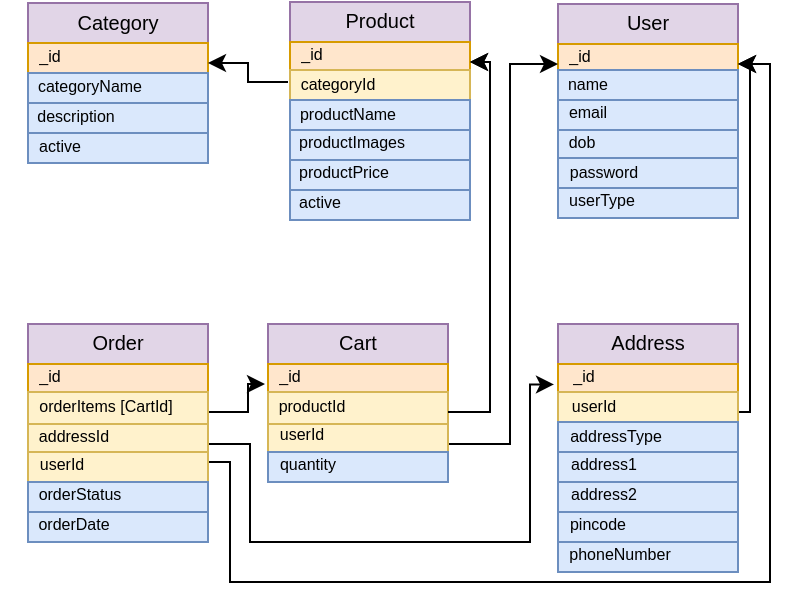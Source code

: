<mxfile version="13.9.5" type="github">
  <diagram name="Page-1" id="efa7a0a1-bf9b-a30e-e6df-94a7791c09e9">
    <mxGraphModel dx="813" dy="458" grid="1" gridSize="10" guides="1" tooltips="1" connect="1" arrows="1" fold="1" page="1" pageScale="1" pageWidth="826" pageHeight="1169" background="#ffffff" math="0" shadow="0">
      <root>
        <mxCell id="0" />
        <mxCell id="1" parent="0" />
        <mxCell id="iTBIp2t60oUcCnTffayd-115" value="" style="rounded=0;whiteSpace=wrap;html=1;fillColor=#e1d5e7;strokeColor=#9673a6;" vertex="1" parent="1">
          <mxGeometry x="109" y="80.5" width="90" height="20" as="geometry" />
        </mxCell>
        <mxCell id="iTBIp2t60oUcCnTffayd-116" value="&lt;font style=&quot;font-size: 10px&quot;&gt;Category&lt;/font&gt;" style="text;html=1;strokeColor=none;fillColor=none;align=center;verticalAlign=middle;whiteSpace=wrap;rounded=0;" vertex="1" parent="1">
          <mxGeometry x="134" y="79.5" width="40" height="20" as="geometry" />
        </mxCell>
        <mxCell id="iTBIp2t60oUcCnTffayd-117" value="" style="rounded=0;whiteSpace=wrap;html=1;fillColor=#ffe6cc;strokeColor=#d79b00;" vertex="1" parent="1">
          <mxGeometry x="109" y="100.5" width="90" height="20" as="geometry" />
        </mxCell>
        <mxCell id="iTBIp2t60oUcCnTffayd-118" value="" style="rounded=0;whiteSpace=wrap;html=1;fillColor=#dae8fc;strokeColor=#6c8ebf;" vertex="1" parent="1">
          <mxGeometry x="109" y="115.5" width="90" height="20" as="geometry" />
        </mxCell>
        <mxCell id="iTBIp2t60oUcCnTffayd-119" value="" style="rounded=0;whiteSpace=wrap;html=1;fillColor=#dae8fc;strokeColor=#6c8ebf;" vertex="1" parent="1">
          <mxGeometry x="109" y="130.5" width="90" height="20" as="geometry" />
        </mxCell>
        <mxCell id="iTBIp2t60oUcCnTffayd-120" value="" style="rounded=0;whiteSpace=wrap;html=1;fillColor=#dae8fc;strokeColor=#6c8ebf;" vertex="1" parent="1">
          <mxGeometry x="109" y="145.5" width="90" height="15" as="geometry" />
        </mxCell>
        <mxCell id="iTBIp2t60oUcCnTffayd-121" value="&lt;font style=&quot;font-size: 8px&quot;&gt;_id&lt;/font&gt;" style="text;html=1;strokeColor=none;fillColor=none;align=center;verticalAlign=middle;whiteSpace=wrap;rounded=0;" vertex="1" parent="1">
          <mxGeometry x="95" y="100.5" width="50" height="10" as="geometry" />
        </mxCell>
        <mxCell id="iTBIp2t60oUcCnTffayd-122" value="&lt;span style=&quot;font-size: 8px&quot;&gt;categoryName&lt;/span&gt;" style="text;html=1;strokeColor=none;fillColor=none;align=center;verticalAlign=middle;whiteSpace=wrap;rounded=0;" vertex="1" parent="1">
          <mxGeometry x="115" y="115.5" width="50" height="10" as="geometry" />
        </mxCell>
        <mxCell id="iTBIp2t60oUcCnTffayd-123" value="&lt;span style=&quot;font-size: 8px&quot;&gt;description&lt;/span&gt;" style="text;html=1;strokeColor=none;fillColor=none;align=center;verticalAlign=middle;whiteSpace=wrap;rounded=0;" vertex="1" parent="1">
          <mxGeometry x="108" y="130.5" width="50" height="10" as="geometry" />
        </mxCell>
        <mxCell id="iTBIp2t60oUcCnTffayd-124" value="&lt;span style=&quot;font-size: 8px&quot;&gt;active&lt;/span&gt;" style="text;html=1;strokeColor=none;fillColor=none;align=center;verticalAlign=middle;whiteSpace=wrap;rounded=0;" vertex="1" parent="1">
          <mxGeometry x="100" y="145.5" width="50" height="10" as="geometry" />
        </mxCell>
        <mxCell id="iTBIp2t60oUcCnTffayd-125" value="" style="rounded=0;whiteSpace=wrap;html=1;fillColor=#e1d5e7;strokeColor=#9673a6;" vertex="1" parent="1">
          <mxGeometry x="240" y="80" width="90" height="20" as="geometry" />
        </mxCell>
        <mxCell id="iTBIp2t60oUcCnTffayd-126" value="&lt;font style=&quot;font-size: 10px&quot;&gt;Product&lt;/font&gt;" style="text;html=1;strokeColor=none;fillColor=none;align=center;verticalAlign=middle;whiteSpace=wrap;rounded=0;" vertex="1" parent="1">
          <mxGeometry x="265" y="79" width="40" height="20" as="geometry" />
        </mxCell>
        <mxCell id="iTBIp2t60oUcCnTffayd-132" value="&lt;span style=&quot;font-size: 8px&quot;&gt;productName&lt;/span&gt;" style="text;html=1;strokeColor=none;fillColor=none;align=center;verticalAlign=middle;whiteSpace=wrap;rounded=0;" vertex="1" parent="1">
          <mxGeometry x="246" y="129" width="50" height="10" as="geometry" />
        </mxCell>
        <mxCell id="iTBIp2t60oUcCnTffayd-133" value="&lt;span style=&quot;font-size: 8px&quot;&gt;productImages&lt;/span&gt;" style="text;html=1;strokeColor=none;fillColor=none;align=center;verticalAlign=middle;whiteSpace=wrap;rounded=0;" vertex="1" parent="1">
          <mxGeometry x="246" y="143" width="50" height="10" as="geometry" />
        </mxCell>
        <mxCell id="iTBIp2t60oUcCnTffayd-134" value="&lt;span style=&quot;font-size: 8px&quot;&gt;productPrice&lt;/span&gt;" style="text;html=1;strokeColor=none;fillColor=none;align=center;verticalAlign=middle;whiteSpace=wrap;rounded=0;" vertex="1" parent="1">
          <mxGeometry x="246" y="158" width="50" height="10" as="geometry" />
        </mxCell>
        <mxCell id="iTBIp2t60oUcCnTffayd-127" value="" style="rounded=0;whiteSpace=wrap;html=1;fillColor=#ffe6cc;strokeColor=#d79b00;" vertex="1" parent="1">
          <mxGeometry x="240" y="100" width="90" height="20" as="geometry" />
        </mxCell>
        <mxCell id="iTBIp2t60oUcCnTffayd-148" value="" style="rounded=0;whiteSpace=wrap;html=1;fillColor=#fff2cc;strokeColor=#d6b656;" vertex="1" parent="1">
          <mxGeometry x="240" y="114" width="90" height="20" as="geometry" />
        </mxCell>
        <mxCell id="iTBIp2t60oUcCnTffayd-128" value="" style="rounded=0;whiteSpace=wrap;html=1;fillColor=#dae8fc;strokeColor=#6c8ebf;" vertex="1" parent="1">
          <mxGeometry x="240" y="129" width="90" height="20" as="geometry" />
        </mxCell>
        <mxCell id="iTBIp2t60oUcCnTffayd-129" value="" style="rounded=0;whiteSpace=wrap;html=1;fillColor=#dae8fc;strokeColor=#6c8ebf;" vertex="1" parent="1">
          <mxGeometry x="240" y="144" width="90" height="20" as="geometry" />
        </mxCell>
        <mxCell id="iTBIp2t60oUcCnTffayd-130" value="" style="rounded=0;whiteSpace=wrap;html=1;fillColor=#dae8fc;strokeColor=#6c8ebf;" vertex="1" parent="1">
          <mxGeometry x="240" y="159" width="90" height="15" as="geometry" />
        </mxCell>
        <mxCell id="iTBIp2t60oUcCnTffayd-145" value="" style="rounded=0;whiteSpace=wrap;html=1;fillColor=#dae8fc;strokeColor=#6c8ebf;" vertex="1" parent="1">
          <mxGeometry x="240" y="174" width="90" height="15" as="geometry" />
        </mxCell>
        <mxCell id="iTBIp2t60oUcCnTffayd-131" value="&lt;font style=&quot;font-size: 8px&quot;&gt;_id&lt;/font&gt;" style="text;html=1;strokeColor=none;fillColor=none;align=center;verticalAlign=middle;whiteSpace=wrap;rounded=0;" vertex="1" parent="1">
          <mxGeometry x="226" y="100" width="50" height="10" as="geometry" />
        </mxCell>
        <mxCell id="iTBIp2t60oUcCnTffayd-146" value="&lt;span style=&quot;font-size: 8px&quot;&gt;active&lt;/span&gt;" style="text;html=1;strokeColor=none;fillColor=none;align=center;verticalAlign=middle;whiteSpace=wrap;rounded=0;" vertex="1" parent="1">
          <mxGeometry x="230" y="174" width="50" height="10" as="geometry" />
        </mxCell>
        <mxCell id="iTBIp2t60oUcCnTffayd-149" value="&lt;font style=&quot;font-size: 8px&quot;&gt;productName&lt;/font&gt;" style="text;html=1;strokeColor=none;fillColor=none;align=center;verticalAlign=middle;whiteSpace=wrap;rounded=0;" vertex="1" parent="1">
          <mxGeometry x="244" y="130" width="50" height="10" as="geometry" />
        </mxCell>
        <mxCell id="iTBIp2t60oUcCnTffayd-153" style="edgeStyle=orthogonalEdgeStyle;rounded=0;orthogonalLoop=1;jettySize=auto;html=1;entryX=1;entryY=0.5;entryDx=0;entryDy=0;" edge="1" parent="1" source="iTBIp2t60oUcCnTffayd-150" target="iTBIp2t60oUcCnTffayd-117">
          <mxGeometry relative="1" as="geometry" />
        </mxCell>
        <mxCell id="iTBIp2t60oUcCnTffayd-150" value="&lt;span style=&quot;font-size: 8px&quot;&gt;categoryId&lt;/span&gt;" style="text;html=1;strokeColor=none;fillColor=none;align=center;verticalAlign=middle;whiteSpace=wrap;rounded=0;" vertex="1" parent="1">
          <mxGeometry x="239" y="117.5" width="50" height="5" as="geometry" />
        </mxCell>
        <mxCell id="iTBIp2t60oUcCnTffayd-151" value="&lt;font style=&quot;font-size: 8px&quot;&gt;productImages&lt;/font&gt;" style="text;html=1;strokeColor=none;fillColor=none;align=center;verticalAlign=middle;whiteSpace=wrap;rounded=0;" vertex="1" parent="1">
          <mxGeometry x="246" y="144" width="50" height="10" as="geometry" />
        </mxCell>
        <mxCell id="iTBIp2t60oUcCnTffayd-152" value="&lt;font style=&quot;font-size: 8px&quot;&gt;productPrice&lt;/font&gt;" style="text;html=1;strokeColor=none;fillColor=none;align=center;verticalAlign=middle;whiteSpace=wrap;rounded=0;" vertex="1" parent="1">
          <mxGeometry x="242" y="159" width="50" height="10" as="geometry" />
        </mxCell>
        <mxCell id="iTBIp2t60oUcCnTffayd-169" value="" style="rounded=0;whiteSpace=wrap;html=1;fillColor=#e1d5e7;strokeColor=#9673a6;" vertex="1" parent="1">
          <mxGeometry x="374" y="81" width="90" height="20" as="geometry" />
        </mxCell>
        <mxCell id="iTBIp2t60oUcCnTffayd-170" value="&lt;font style=&quot;font-size: 10px&quot;&gt;User&lt;/font&gt;" style="text;html=1;strokeColor=none;fillColor=none;align=center;verticalAlign=middle;whiteSpace=wrap;rounded=0;" vertex="1" parent="1">
          <mxGeometry x="399" y="80" width="40" height="20" as="geometry" />
        </mxCell>
        <mxCell id="iTBIp2t60oUcCnTffayd-171" value="&lt;span style=&quot;font-size: 8px&quot;&gt;productName&lt;/span&gt;" style="text;html=1;strokeColor=none;fillColor=none;align=center;verticalAlign=middle;whiteSpace=wrap;rounded=0;" vertex="1" parent="1">
          <mxGeometry x="380" y="114" width="50" height="10" as="geometry" />
        </mxCell>
        <mxCell id="iTBIp2t60oUcCnTffayd-172" value="&lt;span style=&quot;font-size: 8px&quot;&gt;productImages&lt;/span&gt;" style="text;html=1;strokeColor=none;fillColor=none;align=center;verticalAlign=middle;whiteSpace=wrap;rounded=0;" vertex="1" parent="1">
          <mxGeometry x="380" y="128" width="50" height="10" as="geometry" />
        </mxCell>
        <mxCell id="iTBIp2t60oUcCnTffayd-173" value="&lt;span style=&quot;font-size: 8px&quot;&gt;productPrice&lt;/span&gt;" style="text;html=1;strokeColor=none;fillColor=none;align=center;verticalAlign=middle;whiteSpace=wrap;rounded=0;" vertex="1" parent="1">
          <mxGeometry x="380" y="143" width="50" height="10" as="geometry" />
        </mxCell>
        <mxCell id="iTBIp2t60oUcCnTffayd-174" value="" style="rounded=0;whiteSpace=wrap;html=1;fillColor=#ffe6cc;strokeColor=#d79b00;" vertex="1" parent="1">
          <mxGeometry x="374" y="101" width="90" height="20" as="geometry" />
        </mxCell>
        <mxCell id="iTBIp2t60oUcCnTffayd-176" value="" style="rounded=0;whiteSpace=wrap;html=1;fillColor=#dae8fc;strokeColor=#6c8ebf;" vertex="1" parent="1">
          <mxGeometry x="374" y="114" width="90" height="20" as="geometry" />
        </mxCell>
        <mxCell id="iTBIp2t60oUcCnTffayd-177" value="" style="rounded=0;whiteSpace=wrap;html=1;fillColor=#dae8fc;strokeColor=#6c8ebf;" vertex="1" parent="1">
          <mxGeometry x="374" y="129" width="90" height="20" as="geometry" />
        </mxCell>
        <mxCell id="iTBIp2t60oUcCnTffayd-178" value="" style="rounded=0;whiteSpace=wrap;html=1;fillColor=#dae8fc;strokeColor=#6c8ebf;" vertex="1" parent="1">
          <mxGeometry x="374" y="144" width="90" height="15" as="geometry" />
        </mxCell>
        <mxCell id="iTBIp2t60oUcCnTffayd-180" value="&lt;font style=&quot;font-size: 8px&quot;&gt;name&lt;/font&gt;" style="text;html=1;strokeColor=none;fillColor=none;align=center;verticalAlign=middle;whiteSpace=wrap;rounded=0;" vertex="1" parent="1">
          <mxGeometry x="364" y="115" width="50" height="10" as="geometry" />
        </mxCell>
        <mxCell id="iTBIp2t60oUcCnTffayd-182" value="&lt;font style=&quot;font-size: 8px&quot;&gt;email&lt;/font&gt;" style="text;html=1;strokeColor=none;fillColor=none;align=center;verticalAlign=middle;whiteSpace=wrap;rounded=0;" vertex="1" parent="1">
          <mxGeometry x="364" y="129" width="50" height="10" as="geometry" />
        </mxCell>
        <mxCell id="iTBIp2t60oUcCnTffayd-183" value="&lt;font style=&quot;font-size: 8px&quot;&gt;dob&lt;/font&gt;" style="text;html=1;strokeColor=none;fillColor=none;align=center;verticalAlign=middle;whiteSpace=wrap;rounded=0;" vertex="1" parent="1">
          <mxGeometry x="361" y="144" width="50" height="10" as="geometry" />
        </mxCell>
        <mxCell id="iTBIp2t60oUcCnTffayd-184" value="&lt;span style=&quot;font-size: 8px&quot;&gt;_id&lt;/span&gt;" style="text;html=1;strokeColor=none;fillColor=none;align=center;verticalAlign=middle;whiteSpace=wrap;rounded=0;" vertex="1" parent="1">
          <mxGeometry x="360" y="103.5" width="50" height="5" as="geometry" />
        </mxCell>
        <mxCell id="iTBIp2t60oUcCnTffayd-185" value="" style="rounded=0;whiteSpace=wrap;html=1;fillColor=#dae8fc;strokeColor=#6c8ebf;" vertex="1" parent="1">
          <mxGeometry x="374" y="158" width="90" height="15" as="geometry" />
        </mxCell>
        <mxCell id="iTBIp2t60oUcCnTffayd-186" value="" style="rounded=0;whiteSpace=wrap;html=1;fillColor=#dae8fc;strokeColor=#6c8ebf;" vertex="1" parent="1">
          <mxGeometry x="374" y="173" width="90" height="15" as="geometry" />
        </mxCell>
        <mxCell id="iTBIp2t60oUcCnTffayd-187" value="&lt;font style=&quot;font-size: 8px&quot;&gt;password&lt;/font&gt;" style="text;html=1;strokeColor=none;fillColor=none;align=center;verticalAlign=middle;whiteSpace=wrap;rounded=0;" vertex="1" parent="1">
          <mxGeometry x="372" y="159" width="50" height="10" as="geometry" />
        </mxCell>
        <mxCell id="iTBIp2t60oUcCnTffayd-188" value="&lt;font style=&quot;font-size: 8px&quot;&gt;userType&lt;/font&gt;" style="text;html=1;strokeColor=none;fillColor=none;align=center;verticalAlign=middle;whiteSpace=wrap;rounded=0;" vertex="1" parent="1">
          <mxGeometry x="371" y="173" width="50" height="10" as="geometry" />
        </mxCell>
        <mxCell id="iTBIp2t60oUcCnTffayd-189" value="" style="rounded=0;whiteSpace=wrap;html=1;fillColor=#e1d5e7;strokeColor=#9673a6;" vertex="1" parent="1">
          <mxGeometry x="374" y="241" width="90" height="20" as="geometry" />
        </mxCell>
        <mxCell id="iTBIp2t60oUcCnTffayd-190" value="&lt;font style=&quot;font-size: 10px&quot;&gt;Address&lt;/font&gt;" style="text;html=1;strokeColor=none;fillColor=none;align=center;verticalAlign=middle;whiteSpace=wrap;rounded=0;" vertex="1" parent="1">
          <mxGeometry x="399" y="240" width="40" height="20" as="geometry" />
        </mxCell>
        <mxCell id="iTBIp2t60oUcCnTffayd-191" value="&lt;span style=&quot;font-size: 8px&quot;&gt;productName&lt;/span&gt;" style="text;html=1;strokeColor=none;fillColor=none;align=center;verticalAlign=middle;whiteSpace=wrap;rounded=0;" vertex="1" parent="1">
          <mxGeometry x="380" y="290" width="50" height="10" as="geometry" />
        </mxCell>
        <mxCell id="iTBIp2t60oUcCnTffayd-192" value="&lt;span style=&quot;font-size: 8px&quot;&gt;productImages&lt;/span&gt;" style="text;html=1;strokeColor=none;fillColor=none;align=center;verticalAlign=middle;whiteSpace=wrap;rounded=0;" vertex="1" parent="1">
          <mxGeometry x="380" y="304" width="50" height="10" as="geometry" />
        </mxCell>
        <mxCell id="iTBIp2t60oUcCnTffayd-193" value="&lt;span style=&quot;font-size: 8px&quot;&gt;productPrice&lt;/span&gt;" style="text;html=1;strokeColor=none;fillColor=none;align=center;verticalAlign=middle;whiteSpace=wrap;rounded=0;" vertex="1" parent="1">
          <mxGeometry x="380" y="319" width="50" height="10" as="geometry" />
        </mxCell>
        <mxCell id="iTBIp2t60oUcCnTffayd-194" value="" style="rounded=0;whiteSpace=wrap;html=1;fillColor=#ffe6cc;strokeColor=#d79b00;" vertex="1" parent="1">
          <mxGeometry x="374" y="261" width="90" height="20" as="geometry" />
        </mxCell>
        <mxCell id="iTBIp2t60oUcCnTffayd-208" style="edgeStyle=orthogonalEdgeStyle;rounded=0;orthogonalLoop=1;jettySize=auto;html=1;entryX=1;entryY=0.5;entryDx=0;entryDy=0;" edge="1" parent="1" source="iTBIp2t60oUcCnTffayd-195" target="iTBIp2t60oUcCnTffayd-174">
          <mxGeometry relative="1" as="geometry">
            <Array as="points">
              <mxPoint x="470" y="285" />
              <mxPoint x="470" y="111" />
            </Array>
          </mxGeometry>
        </mxCell>
        <mxCell id="iTBIp2t60oUcCnTffayd-195" value="" style="rounded=0;whiteSpace=wrap;html=1;fillColor=#fff2cc;strokeColor=#d6b656;" vertex="1" parent="1">
          <mxGeometry x="374" y="275" width="90" height="20" as="geometry" />
        </mxCell>
        <mxCell id="iTBIp2t60oUcCnTffayd-196" value="" style="rounded=0;whiteSpace=wrap;html=1;fillColor=#dae8fc;strokeColor=#6c8ebf;" vertex="1" parent="1">
          <mxGeometry x="374" y="290" width="90" height="20" as="geometry" />
        </mxCell>
        <mxCell id="iTBIp2t60oUcCnTffayd-197" value="" style="rounded=0;whiteSpace=wrap;html=1;fillColor=#dae8fc;strokeColor=#6c8ebf;" vertex="1" parent="1">
          <mxGeometry x="374" y="305" width="90" height="20" as="geometry" />
        </mxCell>
        <mxCell id="iTBIp2t60oUcCnTffayd-198" value="" style="rounded=0;whiteSpace=wrap;html=1;fillColor=#dae8fc;strokeColor=#6c8ebf;" vertex="1" parent="1">
          <mxGeometry x="374" y="320" width="90" height="15" as="geometry" />
        </mxCell>
        <mxCell id="iTBIp2t60oUcCnTffayd-199" value="" style="rounded=0;whiteSpace=wrap;html=1;fillColor=#dae8fc;strokeColor=#6c8ebf;" vertex="1" parent="1">
          <mxGeometry x="374" y="335" width="90" height="15" as="geometry" />
        </mxCell>
        <mxCell id="iTBIp2t60oUcCnTffayd-200" value="&lt;font style=&quot;font-size: 8px&quot;&gt;_id&lt;/font&gt;" style="text;html=1;strokeColor=none;fillColor=none;align=center;verticalAlign=middle;whiteSpace=wrap;rounded=0;" vertex="1" parent="1">
          <mxGeometry x="362" y="261" width="50" height="10" as="geometry" />
        </mxCell>
        <mxCell id="iTBIp2t60oUcCnTffayd-201" value="&lt;span style=&quot;font-size: 8px&quot;&gt;pincode&lt;/span&gt;" style="text;html=1;strokeColor=none;fillColor=none;align=center;verticalAlign=middle;whiteSpace=wrap;rounded=0;" vertex="1" parent="1">
          <mxGeometry x="369" y="335" width="50" height="10" as="geometry" />
        </mxCell>
        <mxCell id="iTBIp2t60oUcCnTffayd-202" value="&lt;font style=&quot;font-size: 8px&quot;&gt;addressType&lt;/font&gt;" style="text;html=1;strokeColor=none;fillColor=none;align=center;verticalAlign=middle;whiteSpace=wrap;rounded=0;" vertex="1" parent="1">
          <mxGeometry x="378" y="291" width="50" height="10" as="geometry" />
        </mxCell>
        <mxCell id="iTBIp2t60oUcCnTffayd-203" value="&lt;span style=&quot;font-size: 8px&quot;&gt;userId&lt;/span&gt;" style="text;html=1;strokeColor=none;fillColor=none;align=center;verticalAlign=middle;whiteSpace=wrap;rounded=0;" vertex="1" parent="1">
          <mxGeometry x="367" y="278.5" width="50" height="5" as="geometry" />
        </mxCell>
        <mxCell id="iTBIp2t60oUcCnTffayd-204" value="&lt;font style=&quot;font-size: 8px&quot;&gt;address1&lt;/font&gt;" style="text;html=1;strokeColor=none;fillColor=none;align=center;verticalAlign=middle;whiteSpace=wrap;rounded=0;" vertex="1" parent="1">
          <mxGeometry x="372" y="305" width="50" height="10" as="geometry" />
        </mxCell>
        <mxCell id="iTBIp2t60oUcCnTffayd-205" value="&lt;font style=&quot;font-size: 8px&quot;&gt;address2&lt;/font&gt;" style="text;html=1;strokeColor=none;fillColor=none;align=center;verticalAlign=middle;whiteSpace=wrap;rounded=0;" vertex="1" parent="1">
          <mxGeometry x="372" y="320" width="50" height="10" as="geometry" />
        </mxCell>
        <mxCell id="iTBIp2t60oUcCnTffayd-206" value="" style="rounded=0;whiteSpace=wrap;html=1;fillColor=#dae8fc;strokeColor=#6c8ebf;" vertex="1" parent="1">
          <mxGeometry x="374" y="350" width="90" height="15" as="geometry" />
        </mxCell>
        <mxCell id="iTBIp2t60oUcCnTffayd-207" value="&lt;span style=&quot;font-size: 8px&quot;&gt;phoneNumber&lt;/span&gt;" style="text;html=1;strokeColor=none;fillColor=none;align=center;verticalAlign=middle;whiteSpace=wrap;rounded=0;" vertex="1" parent="1">
          <mxGeometry x="380" y="350" width="50" height="10" as="geometry" />
        </mxCell>
        <mxCell id="iTBIp2t60oUcCnTffayd-209" value="" style="rounded=0;whiteSpace=wrap;html=1;fillColor=#e1d5e7;strokeColor=#9673a6;" vertex="1" parent="1">
          <mxGeometry x="229" y="241" width="90" height="20" as="geometry" />
        </mxCell>
        <mxCell id="iTBIp2t60oUcCnTffayd-210" value="&lt;font style=&quot;font-size: 10px&quot;&gt;Cart&lt;/font&gt;" style="text;html=1;strokeColor=none;fillColor=none;align=center;verticalAlign=middle;whiteSpace=wrap;rounded=0;" vertex="1" parent="1">
          <mxGeometry x="254" y="240" width="40" height="20" as="geometry" />
        </mxCell>
        <mxCell id="iTBIp2t60oUcCnTffayd-214" value="" style="rounded=0;whiteSpace=wrap;html=1;fillColor=#ffe6cc;strokeColor=#d79b00;" vertex="1" parent="1">
          <mxGeometry x="229" y="261" width="90" height="20" as="geometry" />
        </mxCell>
        <mxCell id="iTBIp2t60oUcCnTffayd-228" style="edgeStyle=orthogonalEdgeStyle;rounded=0;orthogonalLoop=1;jettySize=auto;html=1;entryX=1;entryY=0.5;entryDx=0;entryDy=0;" edge="1" parent="1" source="iTBIp2t60oUcCnTffayd-215" target="iTBIp2t60oUcCnTffayd-127">
          <mxGeometry relative="1" as="geometry">
            <Array as="points">
              <mxPoint x="340" y="285" />
              <mxPoint x="340" y="110" />
            </Array>
          </mxGeometry>
        </mxCell>
        <mxCell id="iTBIp2t60oUcCnTffayd-215" value="" style="rounded=0;whiteSpace=wrap;html=1;fillColor=#fff2cc;strokeColor=#d6b656;" vertex="1" parent="1">
          <mxGeometry x="229" y="275" width="90" height="20" as="geometry" />
        </mxCell>
        <mxCell id="iTBIp2t60oUcCnTffayd-220" value="&lt;font style=&quot;font-size: 8px&quot;&gt;_id&lt;/font&gt;" style="text;html=1;strokeColor=none;fillColor=none;align=center;verticalAlign=middle;whiteSpace=wrap;rounded=0;" vertex="1" parent="1">
          <mxGeometry x="215" y="261" width="50" height="10" as="geometry" />
        </mxCell>
        <mxCell id="iTBIp2t60oUcCnTffayd-223" value="&lt;span style=&quot;font-size: 8px&quot;&gt;productId&lt;/span&gt;" style="text;html=1;strokeColor=none;fillColor=none;align=center;verticalAlign=middle;whiteSpace=wrap;rounded=0;" vertex="1" parent="1">
          <mxGeometry x="226" y="278.5" width="50" height="5" as="geometry" />
        </mxCell>
        <mxCell id="iTBIp2t60oUcCnTffayd-229" style="edgeStyle=orthogonalEdgeStyle;rounded=0;orthogonalLoop=1;jettySize=auto;html=1;entryX=0;entryY=0.5;entryDx=0;entryDy=0;" edge="1" parent="1" source="iTBIp2t60oUcCnTffayd-226" target="iTBIp2t60oUcCnTffayd-174">
          <mxGeometry relative="1" as="geometry">
            <Array as="points">
              <mxPoint x="350" y="301" />
              <mxPoint x="350" y="111" />
            </Array>
          </mxGeometry>
        </mxCell>
        <mxCell id="iTBIp2t60oUcCnTffayd-226" value="" style="rounded=0;whiteSpace=wrap;html=1;fillColor=#fff2cc;strokeColor=#d6b656;" vertex="1" parent="1">
          <mxGeometry x="229" y="291" width="90" height="20" as="geometry" />
        </mxCell>
        <mxCell id="iTBIp2t60oUcCnTffayd-211" value="&lt;span style=&quot;font-size: 8px&quot;&gt;productName&lt;/span&gt;" style="text;html=1;strokeColor=none;fillColor=none;align=center;verticalAlign=middle;whiteSpace=wrap;rounded=0;" vertex="1" parent="1">
          <mxGeometry x="235" y="305" width="50" height="10" as="geometry" />
        </mxCell>
        <mxCell id="iTBIp2t60oUcCnTffayd-216" value="" style="rounded=0;whiteSpace=wrap;html=1;fillColor=#dae8fc;strokeColor=#6c8ebf;" vertex="1" parent="1">
          <mxGeometry x="229" y="305" width="90" height="15" as="geometry" />
        </mxCell>
        <mxCell id="iTBIp2t60oUcCnTffayd-222" value="&lt;font style=&quot;font-size: 8px&quot;&gt;quantity&lt;/font&gt;" style="text;html=1;strokeColor=none;fillColor=none;align=center;verticalAlign=middle;whiteSpace=wrap;rounded=0;" vertex="1" parent="1">
          <mxGeometry x="224" y="305" width="50" height="10" as="geometry" />
        </mxCell>
        <mxCell id="iTBIp2t60oUcCnTffayd-227" value="&lt;span style=&quot;font-size: 8px&quot;&gt;userId&lt;/span&gt;" style="text;html=1;strokeColor=none;fillColor=none;align=center;verticalAlign=middle;whiteSpace=wrap;rounded=0;" vertex="1" parent="1">
          <mxGeometry x="221" y="289.5" width="50" height="11.5" as="geometry" />
        </mxCell>
        <mxCell id="iTBIp2t60oUcCnTffayd-230" value="" style="rounded=0;whiteSpace=wrap;html=1;fillColor=#e1d5e7;strokeColor=#9673a6;" vertex="1" parent="1">
          <mxGeometry x="109" y="241" width="90" height="20" as="geometry" />
        </mxCell>
        <mxCell id="iTBIp2t60oUcCnTffayd-231" value="&lt;font style=&quot;font-size: 10px&quot;&gt;Order&lt;/font&gt;" style="text;html=1;strokeColor=none;fillColor=none;align=center;verticalAlign=middle;whiteSpace=wrap;rounded=0;" vertex="1" parent="1">
          <mxGeometry x="134" y="240" width="40" height="20" as="geometry" />
        </mxCell>
        <mxCell id="iTBIp2t60oUcCnTffayd-232" value="" style="rounded=0;whiteSpace=wrap;html=1;fillColor=#ffe6cc;strokeColor=#d79b00;" vertex="1" parent="1">
          <mxGeometry x="109" y="261" width="90" height="20" as="geometry" />
        </mxCell>
        <mxCell id="iTBIp2t60oUcCnTffayd-248" style="edgeStyle=orthogonalEdgeStyle;rounded=0;orthogonalLoop=1;jettySize=auto;html=1;entryX=0.25;entryY=1;entryDx=0;entryDy=0;" edge="1" parent="1" source="iTBIp2t60oUcCnTffayd-233" target="iTBIp2t60oUcCnTffayd-220">
          <mxGeometry relative="1" as="geometry">
            <Array as="points">
              <mxPoint x="219" y="285" />
              <mxPoint x="219" y="271" />
            </Array>
          </mxGeometry>
        </mxCell>
        <mxCell id="iTBIp2t60oUcCnTffayd-233" value="" style="rounded=0;whiteSpace=wrap;html=1;fillColor=#fff2cc;strokeColor=#d6b656;" vertex="1" parent="1">
          <mxGeometry x="109" y="275" width="90" height="20" as="geometry" />
        </mxCell>
        <mxCell id="iTBIp2t60oUcCnTffayd-234" value="&lt;font style=&quot;font-size: 8px&quot;&gt;_id&lt;/font&gt;" style="text;html=1;strokeColor=none;fillColor=none;align=center;verticalAlign=middle;whiteSpace=wrap;rounded=0;" vertex="1" parent="1">
          <mxGeometry x="95" y="261" width="50" height="10" as="geometry" />
        </mxCell>
        <mxCell id="iTBIp2t60oUcCnTffayd-235" value="&lt;span style=&quot;font-size: 8px&quot;&gt;orderItems [CartId]&lt;/span&gt;" style="text;html=1;strokeColor=none;fillColor=none;align=center;verticalAlign=middle;whiteSpace=wrap;rounded=0;" vertex="1" parent="1">
          <mxGeometry x="111" y="278.5" width="74" height="5" as="geometry" />
        </mxCell>
        <mxCell id="iTBIp2t60oUcCnTffayd-252" style="edgeStyle=orthogonalEdgeStyle;rounded=0;orthogonalLoop=1;jettySize=auto;html=1;entryX=1;entryY=0.5;entryDx=0;entryDy=0;" edge="1" parent="1" source="iTBIp2t60oUcCnTffayd-241" target="iTBIp2t60oUcCnTffayd-174">
          <mxGeometry relative="1" as="geometry">
            <Array as="points">
              <mxPoint x="210" y="310" />
              <mxPoint x="210" y="370" />
              <mxPoint x="480" y="370" />
              <mxPoint x="480" y="111" />
            </Array>
          </mxGeometry>
        </mxCell>
        <mxCell id="iTBIp2t60oUcCnTffayd-240" value="&lt;span style=&quot;font-size: 8px&quot;&gt;userId&lt;/span&gt;" style="text;html=1;strokeColor=none;fillColor=none;align=center;verticalAlign=middle;whiteSpace=wrap;rounded=0;" vertex="1" parent="1">
          <mxGeometry x="125" y="306.75" width="50" height="11.5" as="geometry" />
        </mxCell>
        <mxCell id="iTBIp2t60oUcCnTffayd-245" value="&lt;span style=&quot;font-size: 8px&quot;&gt;orderStatus&lt;/span&gt;" style="text;html=1;strokeColor=none;fillColor=none;align=center;verticalAlign=middle;whiteSpace=wrap;rounded=0;" vertex="1" parent="1">
          <mxGeometry x="110" y="319.75" width="50" height="11.5" as="geometry" />
        </mxCell>
        <mxCell id="iTBIp2t60oUcCnTffayd-246" value="" style="rounded=0;whiteSpace=wrap;html=1;fillColor=#dae8fc;strokeColor=#6c8ebf;" vertex="1" parent="1">
          <mxGeometry x="109" y="335" width="90" height="15" as="geometry" />
        </mxCell>
        <mxCell id="iTBIp2t60oUcCnTffayd-247" value="&lt;span style=&quot;font-size: 8px&quot;&gt;orderDate&lt;/span&gt;" style="text;html=1;strokeColor=none;fillColor=none;align=center;verticalAlign=middle;whiteSpace=wrap;rounded=0;" vertex="1" parent="1">
          <mxGeometry x="107" y="334.25" width="50" height="11.5" as="geometry" />
        </mxCell>
        <mxCell id="iTBIp2t60oUcCnTffayd-257" style="edgeStyle=orthogonalEdgeStyle;rounded=0;orthogonalLoop=1;jettySize=auto;html=1;entryX=0.2;entryY=1.02;entryDx=0;entryDy=0;entryPerimeter=0;" edge="1" parent="1" source="iTBIp2t60oUcCnTffayd-241" target="iTBIp2t60oUcCnTffayd-200">
          <mxGeometry relative="1" as="geometry">
            <Array as="points">
              <mxPoint x="220" y="301" />
              <mxPoint x="220" y="350" />
              <mxPoint x="360" y="350" />
              <mxPoint x="360" y="271" />
            </Array>
          </mxGeometry>
        </mxCell>
        <mxCell id="iTBIp2t60oUcCnTffayd-241" value="" style="rounded=0;whiteSpace=wrap;html=1;fillColor=#fff2cc;strokeColor=#d6b656;" vertex="1" parent="1">
          <mxGeometry x="109" y="291" width="90" height="20" as="geometry" />
        </mxCell>
        <mxCell id="iTBIp2t60oUcCnTffayd-236" value="" style="rounded=0;whiteSpace=wrap;html=1;fillColor=#fff2cc;strokeColor=#d6b656;" vertex="1" parent="1">
          <mxGeometry x="109" y="305" width="90" height="20" as="geometry" />
        </mxCell>
        <mxCell id="iTBIp2t60oUcCnTffayd-243" value="" style="rounded=0;whiteSpace=wrap;html=1;fillColor=#dae8fc;strokeColor=#6c8ebf;" vertex="1" parent="1">
          <mxGeometry x="109" y="320" width="90" height="15" as="geometry" />
        </mxCell>
        <mxCell id="iTBIp2t60oUcCnTffayd-242" value="&lt;span style=&quot;font-size: 8px&quot;&gt;addressId&lt;/span&gt;" style="text;html=1;strokeColor=none;fillColor=none;align=center;verticalAlign=middle;whiteSpace=wrap;rounded=0;" vertex="1" parent="1">
          <mxGeometry x="107" y="290" width="50" height="11.5" as="geometry" />
        </mxCell>
        <mxCell id="iTBIp2t60oUcCnTffayd-254" value="&lt;span style=&quot;font-size: 8px&quot;&gt;userId&lt;/span&gt;" style="text;html=1;strokeColor=none;fillColor=none;align=center;verticalAlign=middle;whiteSpace=wrap;rounded=0;" vertex="1" parent="1">
          <mxGeometry x="101" y="304.25" width="50" height="11.5" as="geometry" />
        </mxCell>
        <mxCell id="iTBIp2t60oUcCnTffayd-255" value="&lt;span style=&quot;font-size: 8px&quot;&gt;orderStatus&lt;/span&gt;" style="text;html=1;strokeColor=none;fillColor=none;align=center;verticalAlign=middle;whiteSpace=wrap;rounded=0;" vertex="1" parent="1">
          <mxGeometry x="110" y="319" width="50" height="11.5" as="geometry" />
        </mxCell>
        <mxCell id="iTBIp2t60oUcCnTffayd-256" style="edgeStyle=orthogonalEdgeStyle;rounded=0;orthogonalLoop=1;jettySize=auto;html=1;entryX=1;entryY=0.5;entryDx=0;entryDy=0;" edge="1" parent="1" source="iTBIp2t60oUcCnTffayd-215" target="iTBIp2t60oUcCnTffayd-127">
          <mxGeometry relative="1" as="geometry">
            <mxPoint x="319.0" y="285.0" as="sourcePoint" />
            <mxPoint x="330.0" y="110.0" as="targetPoint" />
            <Array as="points">
              <mxPoint x="340" y="285" />
              <mxPoint x="340" y="110" />
            </Array>
          </mxGeometry>
        </mxCell>
      </root>
    </mxGraphModel>
  </diagram>
</mxfile>
